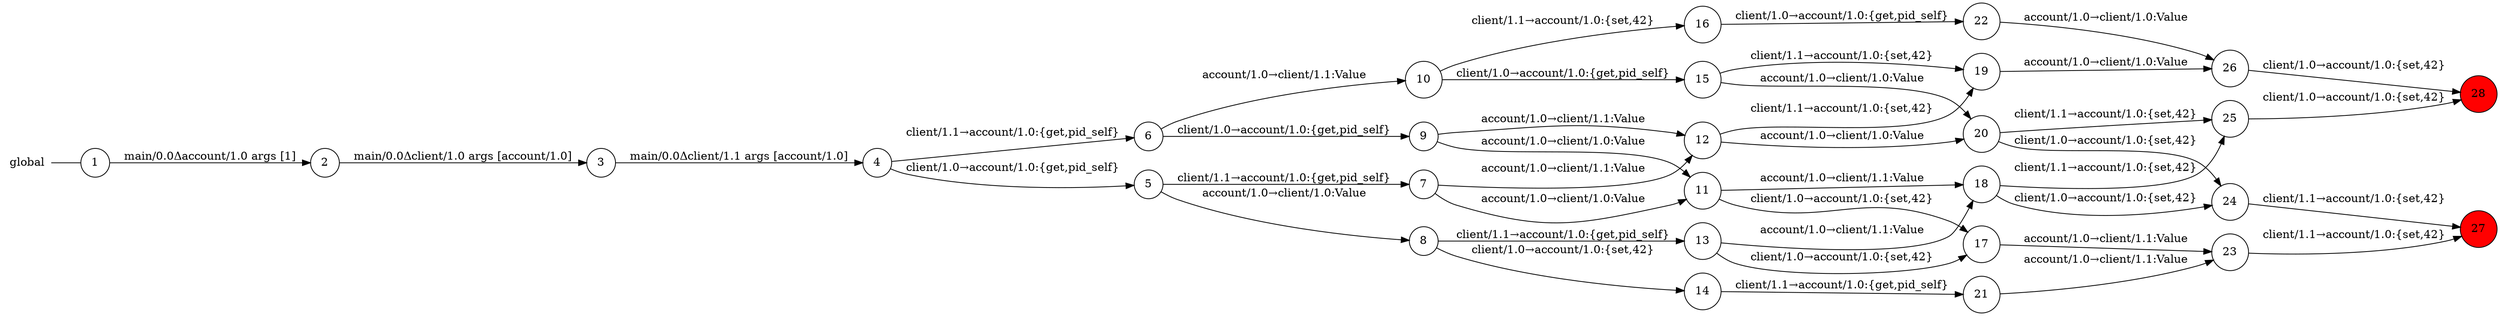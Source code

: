 digraph global {
	rankdir="LR";
	n_0 [label="global", shape="plaintext"];
	n_1 [id="14", shape=circle, label="14"];
	n_2 [id="28", shape=circle, label="28", fillcolor="#FF0000FF", style=filled];
	n_3 [id="9", shape=circle, label="9"];
	n_4 [id="26", shape=circle, label="26"];
	n_5 [id="25", shape=circle, label="25"];
	n_6 [id="8", shape=circle, label="8"];
	n_7 [id="24", shape=circle, label="24"];
	n_8 [id="17", shape=circle, label="17"];
	n_9 [id="1", shape=circle, label="1"];
	n_0 -> n_9 [arrowhead=none];
	n_10 [id="7", shape=circle, label="7"];
	n_11 [id="27", shape=circle, label="27", fillcolor="#FF0000FF", style=filled];
	n_12 [id="16", shape=circle, label="16"];
	n_13 [id="19", shape=circle, label="19"];
	n_14 [id="4", shape=circle, label="4"];
	n_15 [id="6", shape=circle, label="6"];
	n_16 [id="3", shape=circle, label="3"];
	n_17 [id="12", shape=circle, label="12"];
	n_18 [id="18", shape=circle, label="18"];
	n_19 [id="20", shape=circle, label="20"];
	n_20 [id="23", shape=circle, label="23"];
	n_21 [id="2", shape=circle, label="2"];
	n_22 [id="22", shape=circle, label="22"];
	n_23 [id="11", shape=circle, label="11"];
	n_24 [id="15", shape=circle, label="15"];
	n_25 [id="10", shape=circle, label="10"];
	n_26 [id="13", shape=circle, label="13"];
	n_27 [id="5", shape=circle, label="5"];
	n_28 [id="21", shape=circle, label="21"];

	n_26 -> n_18 [id="[$e|22]", label="account/1.0→client/1.1:Value"];
	n_7 -> n_11 [id="[$e|36]", label="client/1.1→account/1.0:{set,42}"];
	n_19 -> n_5 [id="[$e|31]", label="client/1.1→account/1.0:{set,42}"];
	n_15 -> n_3 [id="[$e|7]", label="client/1.0→account/1.0:{get,pid_self}"];
	n_23 -> n_18 [id="[$e|18]", label="account/1.0→client/1.1:Value"];
	n_14 -> n_15 [id="[$e|4]", label="client/1.1→account/1.0:{get,pid_self}"];
	n_27 -> n_6 [id="[$e|6]", label="account/1.0→client/1.0:Value"];
	n_6 -> n_26 [id="[$e|11]", label="client/1.1→account/1.0:{get,pid_self}"];
	n_4 -> n_2 [id="[$e|38]", label="client/1.0→account/1.0:{set,42}"];
	n_10 -> n_17 [id="[$e|10]", label="account/1.0→client/1.1:Value"];
	n_12 -> n_22 [id="[$e|26]", label="client/1.0→account/1.0:{get,pid_self}"];
	n_27 -> n_10 [id="[$e|5]", label="client/1.1→account/1.0:{get,pid_self}"];
	n_26 -> n_8 [id="[$e|21]", label="client/1.0→account/1.0:{set,42}"];
	n_3 -> n_17 [id="[$e|14]", label="account/1.0→client/1.1:Value"];
	n_19 -> n_7 [id="[$e|32]", label="client/1.0→account/1.0:{set,42}"];
	n_8 -> n_20 [id="[$e|27]", label="account/1.0→client/1.1:Value"];
	n_21 -> n_16 [id="[$e|1]", label="main/0.0Δclient/1.0 args [account/1.0]"];
	n_14 -> n_27 [id="[$e|3]", label="client/1.0→account/1.0:{get,pid_self}"];
	n_15 -> n_25 [id="[$e|8]", label="account/1.0→client/1.1:Value"];
	n_17 -> n_19 [id="[$e|20]", label="account/1.0→client/1.0:Value"];
	n_10 -> n_23 [id="[$e|9]", label="account/1.0→client/1.0:Value"];
	n_18 -> n_5 [id="[$e|29]", label="client/1.1→account/1.0:{set,42}"];
	n_6 -> n_1 [id="[$e|12]", label="client/1.0→account/1.0:{set,42}"];
	n_16 -> n_14 [id="[$e|2]", label="main/0.0Δclient/1.1 args [account/1.0]"];
	n_3 -> n_23 [id="[$e|13]", label="account/1.0→client/1.0:Value"];
	n_18 -> n_7 [id="[$e|28]", label="client/1.0→account/1.0:{set,42}"];
	n_24 -> n_19 [id="[$e|25]", label="account/1.0→client/1.0:Value"];
	n_20 -> n_11 [id="[$e|35]", label="client/1.1→account/1.0:{set,42}"];
	n_25 -> n_24 [id="[$e|15]", label="client/1.0→account/1.0:{get,pid_self}"];
	n_25 -> n_12 [id="[$e|16]", label="client/1.1→account/1.0:{set,42}"];
	n_17 -> n_13 [id="[$e|19]", label="client/1.1→account/1.0:{set,42}"];
	n_9 -> n_21 [id="[$e|0]", label="main/0.0Δaccount/1.0 args [1]"];
	n_24 -> n_13 [id="[$e|24]", label="client/1.1→account/1.0:{set,42}"];
	n_23 -> n_8 [id="[$e|17]", label="client/1.0→account/1.0:{set,42}"];
	n_13 -> n_4 [id="[$e|30]", label="account/1.0→client/1.0:Value"];
	n_22 -> n_4 [id="[$e|34]", label="account/1.0→client/1.0:Value"];
	n_1 -> n_28 [id="[$e|23]", label="client/1.1→account/1.0:{get,pid_self}"];
	n_28 -> n_20 [id="[$e|33]", label="account/1.0→client/1.1:Value"];
	n_5 -> n_2 [id="[$e|37]", label="client/1.0→account/1.0:{set,42}"];
}
